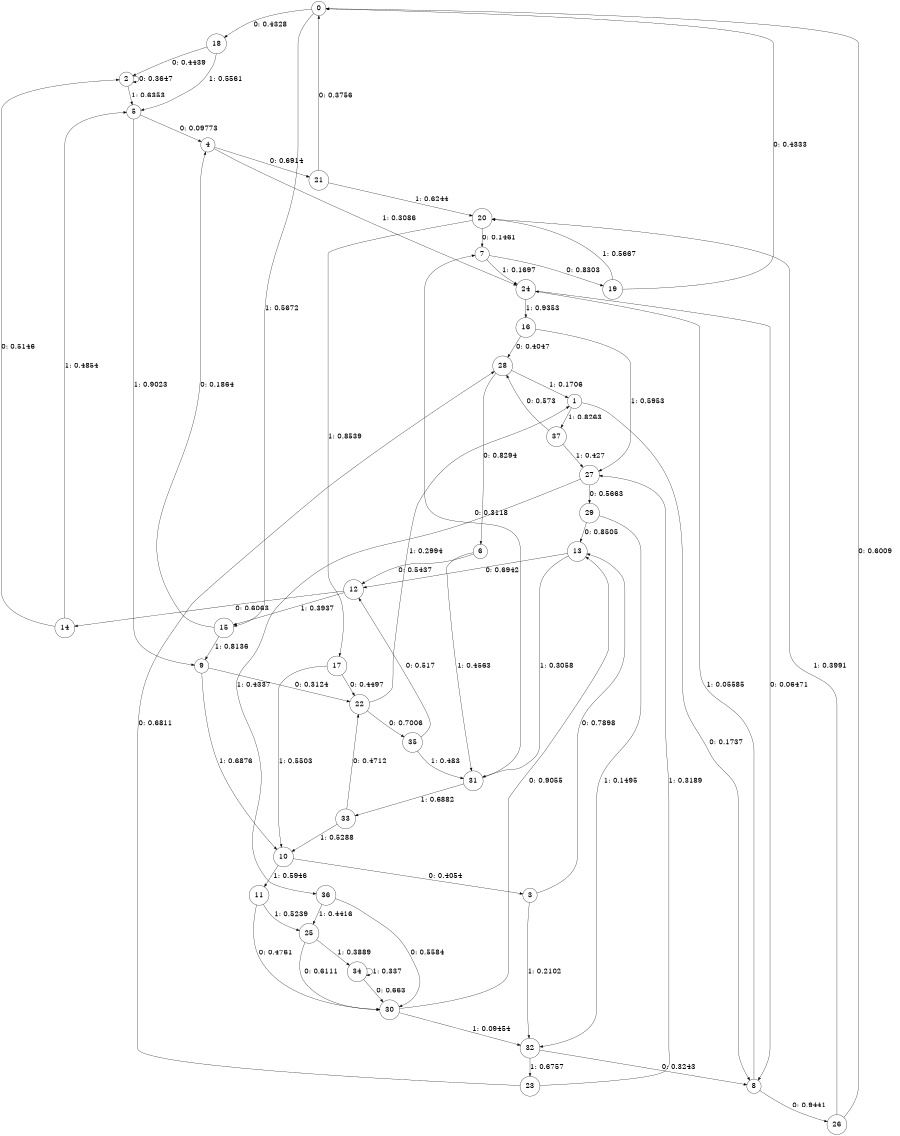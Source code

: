 digraph "ch24concat_phase3_L6" {
size = "6,8.5";
ratio = "fill";
node [shape = circle];
node [fontsize = 24];
edge [fontsize = 24];
0 -> 18 [label = "0: 0.4328   "];
0 -> 15 [label = "1: 0.5672   "];
1 -> 8 [label = "0: 0.1737   "];
1 -> 37 [label = "1: 0.8263   "];
2 -> 2 [label = "0: 0.3647   "];
2 -> 5 [label = "1: 0.6353   "];
3 -> 13 [label = "0: 0.7898   "];
3 -> 32 [label = "1: 0.2102   "];
4 -> 21 [label = "0: 0.6914   "];
4 -> 24 [label = "1: 0.3086   "];
5 -> 4 [label = "0: 0.09773  "];
5 -> 9 [label = "1: 0.9023   "];
6 -> 12 [label = "0: 0.5437   "];
6 -> 31 [label = "1: 0.4563   "];
7 -> 19 [label = "0: 0.8303   "];
7 -> 24 [label = "1: 0.1697   "];
8 -> 26 [label = "0: 0.9441   "];
8 -> 24 [label = "1: 0.05585  "];
9 -> 22 [label = "0: 0.3124   "];
9 -> 10 [label = "1: 0.6876   "];
10 -> 3 [label = "0: 0.4054   "];
10 -> 11 [label = "1: 0.5946   "];
11 -> 30 [label = "0: 0.4761   "];
11 -> 25 [label = "1: 0.5239   "];
12 -> 14 [label = "0: 0.6063   "];
12 -> 15 [label = "1: 0.3937   "];
13 -> 12 [label = "0: 0.6942   "];
13 -> 31 [label = "1: 0.3058   "];
14 -> 2 [label = "0: 0.5146   "];
14 -> 5 [label = "1: 0.4854   "];
15 -> 4 [label = "0: 0.1864   "];
15 -> 9 [label = "1: 0.8136   "];
16 -> 28 [label = "0: 0.4047   "];
16 -> 27 [label = "1: 0.5953   "];
17 -> 22 [label = "0: 0.4497   "];
17 -> 10 [label = "1: 0.5503   "];
18 -> 2 [label = "0: 0.4439   "];
18 -> 5 [label = "1: 0.5561   "];
19 -> 0 [label = "0: 0.4333   "];
19 -> 20 [label = "1: 0.5667   "];
20 -> 7 [label = "0: 0.1461   "];
20 -> 17 [label = "1: 0.8539   "];
21 -> 0 [label = "0: 0.3756   "];
21 -> 20 [label = "1: 0.6244   "];
22 -> 35 [label = "0: 0.7006   "];
22 -> 1 [label = "1: 0.2994   "];
23 -> 28 [label = "0: 0.6811   "];
23 -> 27 [label = "1: 0.3189   "];
24 -> 8 [label = "0: 0.06471  "];
24 -> 16 [label = "1: 0.9353   "];
25 -> 30 [label = "0: 0.6111   "];
25 -> 34 [label = "1: 0.3889   "];
26 -> 0 [label = "0: 0.6009   "];
26 -> 20 [label = "1: 0.3991   "];
27 -> 29 [label = "0: 0.5663   "];
27 -> 36 [label = "1: 0.4337   "];
28 -> 6 [label = "0: 0.8294   "];
28 -> 1 [label = "1: 0.1706   "];
29 -> 13 [label = "0: 0.8505   "];
29 -> 32 [label = "1: 0.1495   "];
30 -> 13 [label = "0: 0.9055   "];
30 -> 32 [label = "1: 0.09454  "];
31 -> 7 [label = "0: 0.3118   "];
31 -> 33 [label = "1: 0.6882   "];
32 -> 8 [label = "0: 0.3243   "];
32 -> 23 [label = "1: 0.6757   "];
33 -> 22 [label = "0: 0.4712   "];
33 -> 10 [label = "1: 0.5288   "];
34 -> 30 [label = "0: 0.663    "];
34 -> 34 [label = "1: 0.337    "];
35 -> 12 [label = "0: 0.517    "];
35 -> 31 [label = "1: 0.483    "];
36 -> 30 [label = "0: 0.5584   "];
36 -> 25 [label = "1: 0.4416   "];
37 -> 28 [label = "0: 0.573    "];
37 -> 27 [label = "1: 0.427    "];
}